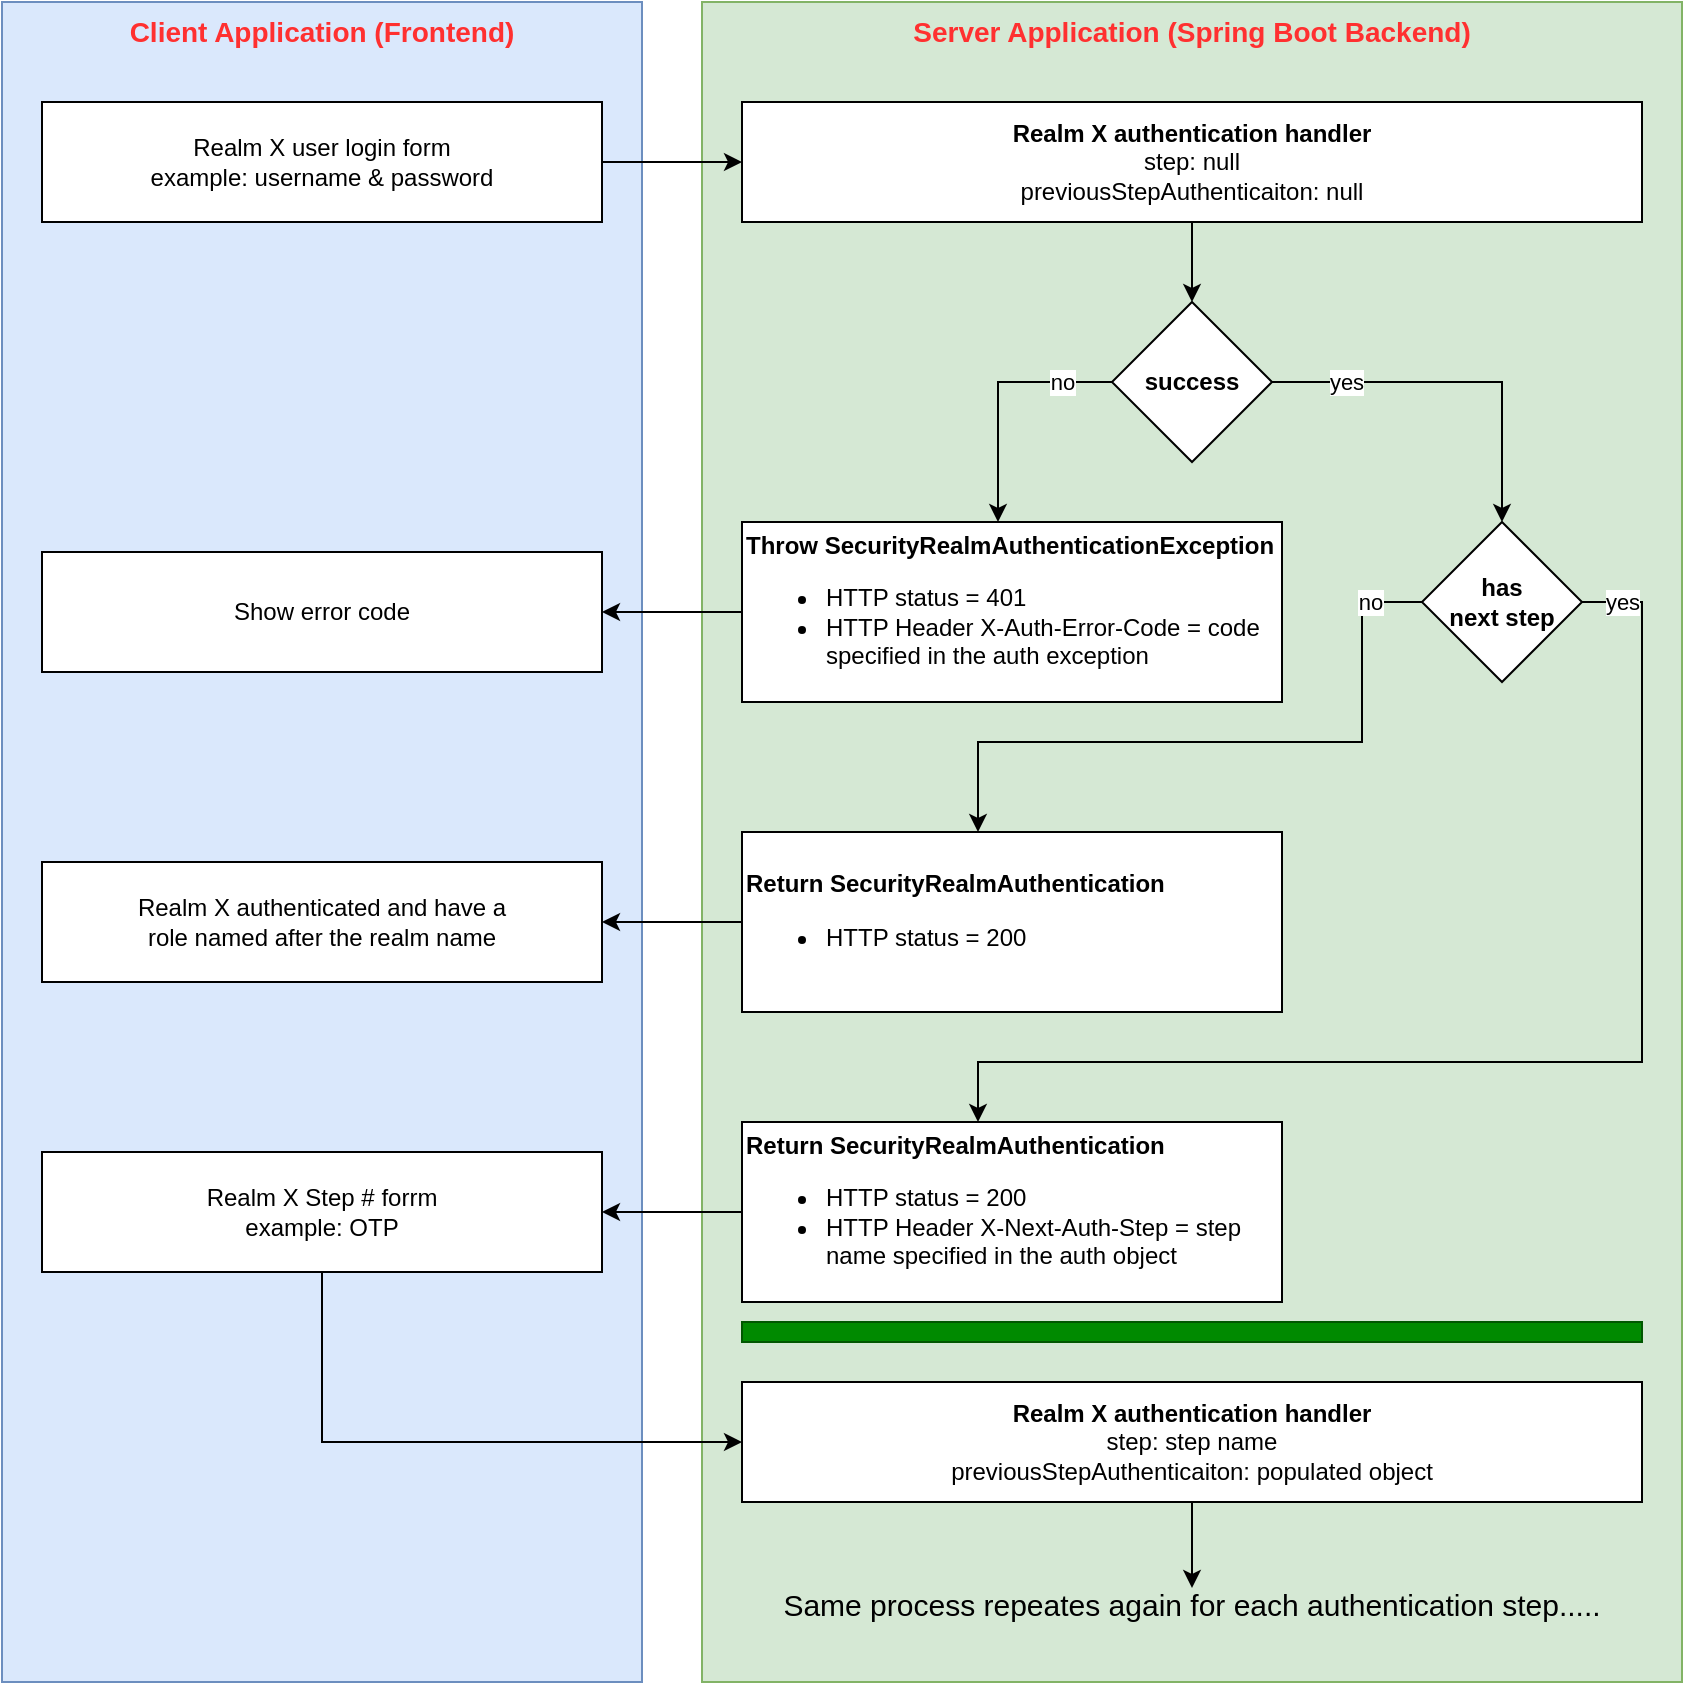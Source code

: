 <mxfile version="22.1.16" type="device">
  <diagram name="Page-1" id="zUXiU8H8uNjzVAxh3Bj8">
    <mxGraphModel dx="1434" dy="758" grid="1" gridSize="10" guides="1" tooltips="1" connect="1" arrows="1" fold="1" page="1" pageScale="1" pageWidth="850" pageHeight="1100" math="0" shadow="0">
      <root>
        <mxCell id="0" />
        <mxCell id="1" parent="0" />
        <mxCell id="BmOVwQYbSp206XlL6Oty-1" value="&lt;b&gt;&lt;font style=&quot;font-size: 14px;&quot; color=&quot;#ff3030&quot;&gt;Client Application (Frontend)&lt;/font&gt;&lt;/b&gt;" style="rounded=0;whiteSpace=wrap;html=1;verticalAlign=top;fillColor=#dae8fc;strokeColor=#6c8ebf;" parent="1" vertex="1">
          <mxGeometry y="40" width="320" height="840" as="geometry" />
        </mxCell>
        <mxCell id="BmOVwQYbSp206XlL6Oty-2" value="&lt;b&gt;&lt;font style=&quot;font-size: 14px;&quot; color=&quot;#ff3030&quot;&gt;Server Application (Spring Boot Backend)&lt;/font&gt;&lt;/b&gt;" style="rounded=0;whiteSpace=wrap;html=1;verticalAlign=top;fillColor=#d5e8d4;strokeColor=#82b366;" parent="1" vertex="1">
          <mxGeometry x="350" y="40" width="490" height="840" as="geometry" />
        </mxCell>
        <mxCell id="BmOVwQYbSp206XlL6Oty-5" style="edgeStyle=orthogonalEdgeStyle;rounded=0;orthogonalLoop=1;jettySize=auto;html=1;entryX=0;entryY=0.5;entryDx=0;entryDy=0;" parent="1" source="BmOVwQYbSp206XlL6Oty-3" target="BmOVwQYbSp206XlL6Oty-4" edge="1">
          <mxGeometry relative="1" as="geometry" />
        </mxCell>
        <mxCell id="BmOVwQYbSp206XlL6Oty-3" value="Realm X user login form&lt;br&gt;example: username &amp;amp; password" style="rounded=0;whiteSpace=wrap;html=1;" parent="1" vertex="1">
          <mxGeometry x="20" y="90" width="280" height="60" as="geometry" />
        </mxCell>
        <mxCell id="BmOVwQYbSp206XlL6Oty-30" style="edgeStyle=orthogonalEdgeStyle;rounded=0;orthogonalLoop=1;jettySize=auto;html=1;" parent="1" source="BmOVwQYbSp206XlL6Oty-4" target="BmOVwQYbSp206XlL6Oty-8" edge="1">
          <mxGeometry relative="1" as="geometry" />
        </mxCell>
        <mxCell id="BmOVwQYbSp206XlL6Oty-4" value="&lt;b&gt;Realm X&amp;nbsp;authentication handler&lt;br&gt;&lt;/b&gt;&lt;div style=&quot;&quot;&gt;&lt;span style=&quot;background-color: initial;&quot;&gt;step: null&lt;/span&gt;&lt;/div&gt;&lt;div style=&quot;&quot;&gt;&lt;span style=&quot;background-color: initial;&quot;&gt;previousStepAuthenticaiton: null&lt;/span&gt;&lt;/div&gt;" style="rounded=0;whiteSpace=wrap;html=1;" parent="1" vertex="1">
          <mxGeometry x="370" y="90" width="450" height="60" as="geometry" />
        </mxCell>
        <mxCell id="BmOVwQYbSp206XlL6Oty-6" value="Realm X authenticated and have a &lt;br&gt;role named after the realm name" style="rounded=0;whiteSpace=wrap;html=1;" parent="1" vertex="1">
          <mxGeometry x="20" y="470" width="280" height="60" as="geometry" />
        </mxCell>
        <mxCell id="BmOVwQYbSp206XlL6Oty-12" style="edgeStyle=orthogonalEdgeStyle;rounded=0;orthogonalLoop=1;jettySize=auto;html=1;entryX=0.5;entryY=0;entryDx=0;entryDy=0;" parent="1" source="BmOVwQYbSp206XlL6Oty-8" target="BmOVwQYbSp206XlL6Oty-11" edge="1">
          <mxGeometry relative="1" as="geometry">
            <Array as="points">
              <mxPoint x="750" y="230" />
            </Array>
          </mxGeometry>
        </mxCell>
        <mxCell id="BmOVwQYbSp206XlL6Oty-22" value="yes" style="edgeLabel;html=1;align=center;verticalAlign=middle;resizable=0;points=[];" parent="BmOVwQYbSp206XlL6Oty-12" vertex="1" connectable="0">
          <mxGeometry x="-0.533" relative="1" as="geometry">
            <mxPoint x="-6" as="offset" />
          </mxGeometry>
        </mxCell>
        <mxCell id="BmOVwQYbSp206XlL6Oty-36" style="edgeStyle=orthogonalEdgeStyle;rounded=0;orthogonalLoop=1;jettySize=auto;html=1;" parent="1" source="BmOVwQYbSp206XlL6Oty-8" target="BmOVwQYbSp206XlL6Oty-13" edge="1">
          <mxGeometry relative="1" as="geometry">
            <Array as="points">
              <mxPoint x="498" y="230" />
            </Array>
          </mxGeometry>
        </mxCell>
        <mxCell id="BmOVwQYbSp206XlL6Oty-37" value="no" style="edgeLabel;html=1;align=center;verticalAlign=middle;resizable=0;points=[];" parent="BmOVwQYbSp206XlL6Oty-36" vertex="1" connectable="0">
          <mxGeometry x="-0.795" y="2" relative="1" as="geometry">
            <mxPoint x="-12" y="-2" as="offset" />
          </mxGeometry>
        </mxCell>
        <mxCell id="BmOVwQYbSp206XlL6Oty-8" value="success" style="rhombus;whiteSpace=wrap;html=1;fontStyle=1" parent="1" vertex="1">
          <mxGeometry x="555" y="190" width="80" height="80" as="geometry" />
        </mxCell>
        <mxCell id="BmOVwQYbSp206XlL6Oty-19" style="edgeStyle=orthogonalEdgeStyle;rounded=0;orthogonalLoop=1;jettySize=auto;html=1;" parent="1" source="BmOVwQYbSp206XlL6Oty-11" target="BmOVwQYbSp206XlL6Oty-15" edge="1">
          <mxGeometry relative="1" as="geometry">
            <Array as="points">
              <mxPoint x="680" y="340" />
              <mxPoint x="680" y="410" />
              <mxPoint x="488" y="410" />
            </Array>
          </mxGeometry>
        </mxCell>
        <mxCell id="BmOVwQYbSp206XlL6Oty-23" value="no" style="edgeLabel;html=1;align=center;verticalAlign=middle;resizable=0;points=[];" parent="BmOVwQYbSp206XlL6Oty-19" vertex="1" connectable="0">
          <mxGeometry x="-0.845" relative="1" as="geometry">
            <mxPoint as="offset" />
          </mxGeometry>
        </mxCell>
        <mxCell id="BmOVwQYbSp206XlL6Oty-20" style="edgeStyle=orthogonalEdgeStyle;rounded=0;orthogonalLoop=1;jettySize=auto;html=1;" parent="1" source="BmOVwQYbSp206XlL6Oty-11" target="BmOVwQYbSp206XlL6Oty-14" edge="1">
          <mxGeometry relative="1" as="geometry">
            <Array as="points">
              <mxPoint x="820" y="340" />
              <mxPoint x="820" y="570" />
              <mxPoint x="488" y="570" />
            </Array>
          </mxGeometry>
        </mxCell>
        <mxCell id="BmOVwQYbSp206XlL6Oty-25" value="yes" style="edgeLabel;html=1;align=center;verticalAlign=middle;resizable=0;points=[];" parent="BmOVwQYbSp206XlL6Oty-20" vertex="1" connectable="0">
          <mxGeometry x="-0.965" y="-1" relative="1" as="geometry">
            <mxPoint x="9" y="-1" as="offset" />
          </mxGeometry>
        </mxCell>
        <mxCell id="BmOVwQYbSp206XlL6Oty-11" value="has &lt;br&gt;next step" style="rhombus;whiteSpace=wrap;html=1;fontStyle=1" parent="1" vertex="1">
          <mxGeometry x="710" y="300" width="80" height="80" as="geometry" />
        </mxCell>
        <mxCell id="BmOVwQYbSp206XlL6Oty-27" style="edgeStyle=orthogonalEdgeStyle;rounded=0;orthogonalLoop=1;jettySize=auto;html=1;" parent="1" source="BmOVwQYbSp206XlL6Oty-13" target="BmOVwQYbSp206XlL6Oty-26" edge="1">
          <mxGeometry relative="1" as="geometry" />
        </mxCell>
        <mxCell id="BmOVwQYbSp206XlL6Oty-13" value="&lt;div&gt;&lt;b&gt;Throw&amp;nbsp;SecurityRealmAuthenticationException&lt;/b&gt;&lt;/div&gt;&lt;ul&gt;&lt;li&gt;HTTP status = 401&lt;/li&gt;&lt;li&gt;HTTP Header&amp;nbsp;X-Auth-Error-Code = code specified in the auth exception&lt;/li&gt;&lt;/ul&gt;" style="rounded=0;whiteSpace=wrap;html=1;align=left;" parent="1" vertex="1">
          <mxGeometry x="370" y="300" width="270" height="90" as="geometry" />
        </mxCell>
        <mxCell id="BmOVwQYbSp206XlL6Oty-29" style="edgeStyle=orthogonalEdgeStyle;rounded=0;orthogonalLoop=1;jettySize=auto;html=1;entryX=1;entryY=0.5;entryDx=0;entryDy=0;" parent="1" source="BmOVwQYbSp206XlL6Oty-14" target="BmOVwQYbSp206XlL6Oty-17" edge="1">
          <mxGeometry relative="1" as="geometry" />
        </mxCell>
        <mxCell id="BmOVwQYbSp206XlL6Oty-14" value="&lt;div&gt;&lt;b&gt;Return&amp;nbsp;SecurityRealmAuthentication&lt;/b&gt;&lt;/div&gt;&lt;ul&gt;&lt;li&gt;HTTP status = 200&lt;/li&gt;&lt;li&gt;HTTP Header X-Next-Auth-Step = step name specified in the auth object&lt;br&gt;&lt;/li&gt;&lt;/ul&gt;" style="rounded=0;whiteSpace=wrap;html=1;align=left;" parent="1" vertex="1">
          <mxGeometry x="370" y="600" width="270" height="90" as="geometry" />
        </mxCell>
        <mxCell id="BmOVwQYbSp206XlL6Oty-28" style="edgeStyle=orthogonalEdgeStyle;rounded=0;orthogonalLoop=1;jettySize=auto;html=1;" parent="1" source="BmOVwQYbSp206XlL6Oty-15" target="BmOVwQYbSp206XlL6Oty-6" edge="1">
          <mxGeometry relative="1" as="geometry" />
        </mxCell>
        <mxCell id="BmOVwQYbSp206XlL6Oty-15" value="&lt;div&gt;&lt;div style=&quot;border-color: var(--border-color);&quot;&gt;&lt;b style=&quot;border-color: var(--border-color);&quot;&gt;Return&amp;nbsp;SecurityRealmAuthentication&lt;/b&gt;&lt;/div&gt;&lt;ul style=&quot;border-color: var(--border-color);&quot;&gt;&lt;/ul&gt;&lt;/div&gt;&lt;ul&gt;&lt;li&gt;HTTP status = 200&lt;/li&gt;&lt;/ul&gt;" style="rounded=0;whiteSpace=wrap;html=1;align=left;" parent="1" vertex="1">
          <mxGeometry x="370" y="455" width="270" height="90" as="geometry" />
        </mxCell>
        <mxCell id="BmOVwQYbSp206XlL6Oty-42" style="edgeStyle=orthogonalEdgeStyle;rounded=0;orthogonalLoop=1;jettySize=auto;html=1;entryX=0;entryY=0.5;entryDx=0;entryDy=0;" parent="1" source="BmOVwQYbSp206XlL6Oty-17" target="BmOVwQYbSp206XlL6Oty-35" edge="1">
          <mxGeometry relative="1" as="geometry">
            <Array as="points">
              <mxPoint x="160" y="760" />
            </Array>
          </mxGeometry>
        </mxCell>
        <mxCell id="BmOVwQYbSp206XlL6Oty-17" value="Realm X Step # forrm&lt;br&gt;example: OTP" style="rounded=0;whiteSpace=wrap;html=1;" parent="1" vertex="1">
          <mxGeometry x="20" y="615" width="280" height="60" as="geometry" />
        </mxCell>
        <mxCell id="BmOVwQYbSp206XlL6Oty-26" value="Show error code" style="rounded=0;whiteSpace=wrap;html=1;" parent="1" vertex="1">
          <mxGeometry x="20" y="315" width="280" height="60" as="geometry" />
        </mxCell>
        <mxCell id="BmOVwQYbSp206XlL6Oty-43" style="edgeStyle=orthogonalEdgeStyle;rounded=0;orthogonalLoop=1;jettySize=auto;html=1;" parent="1" source="BmOVwQYbSp206XlL6Oty-35" target="BmOVwQYbSp206XlL6Oty-41" edge="1">
          <mxGeometry relative="1" as="geometry" />
        </mxCell>
        <mxCell id="BmOVwQYbSp206XlL6Oty-35" value="&lt;b&gt;Realm X&amp;nbsp;authentication handler&lt;br style=&quot;border-color: var(--border-color);&quot;&gt;&lt;/b&gt;&lt;div style=&quot;border-color: var(--border-color);&quot;&gt;step: step name&lt;/div&gt;&lt;div style=&quot;border-color: var(--border-color);&quot;&gt;&lt;span style=&quot;border-color: var(--border-color); background-color: initial;&quot;&gt;previousStepAuthenticaiton: populated object&lt;/span&gt;&lt;/div&gt;" style="rounded=0;whiteSpace=wrap;html=1;" parent="1" vertex="1">
          <mxGeometry x="370" y="730" width="450" height="60" as="geometry" />
        </mxCell>
        <mxCell id="BmOVwQYbSp206XlL6Oty-39" value="" style="rounded=0;whiteSpace=wrap;html=1;fillColor=#008a00;fontColor=#ffffff;strokeColor=#005700;" parent="1" vertex="1">
          <mxGeometry x="370" y="700" width="450" height="10" as="geometry" />
        </mxCell>
        <mxCell id="BmOVwQYbSp206XlL6Oty-41" value="&lt;h1 style=&quot;font-size: 15px;&quot;&gt;&lt;span style=&quot;font-weight: normal;&quot;&gt;Same process repeates again for each authentication step.....&lt;/span&gt;&lt;/h1&gt;" style="text;html=1;strokeColor=none;fillColor=none;spacing=5;spacingTop=-20;whiteSpace=wrap;overflow=hidden;rounded=0;fontSize=15;fontStyle=0;align=center;" parent="1" vertex="1">
          <mxGeometry x="370" y="833" width="450" height="47" as="geometry" />
        </mxCell>
      </root>
    </mxGraphModel>
  </diagram>
</mxfile>
